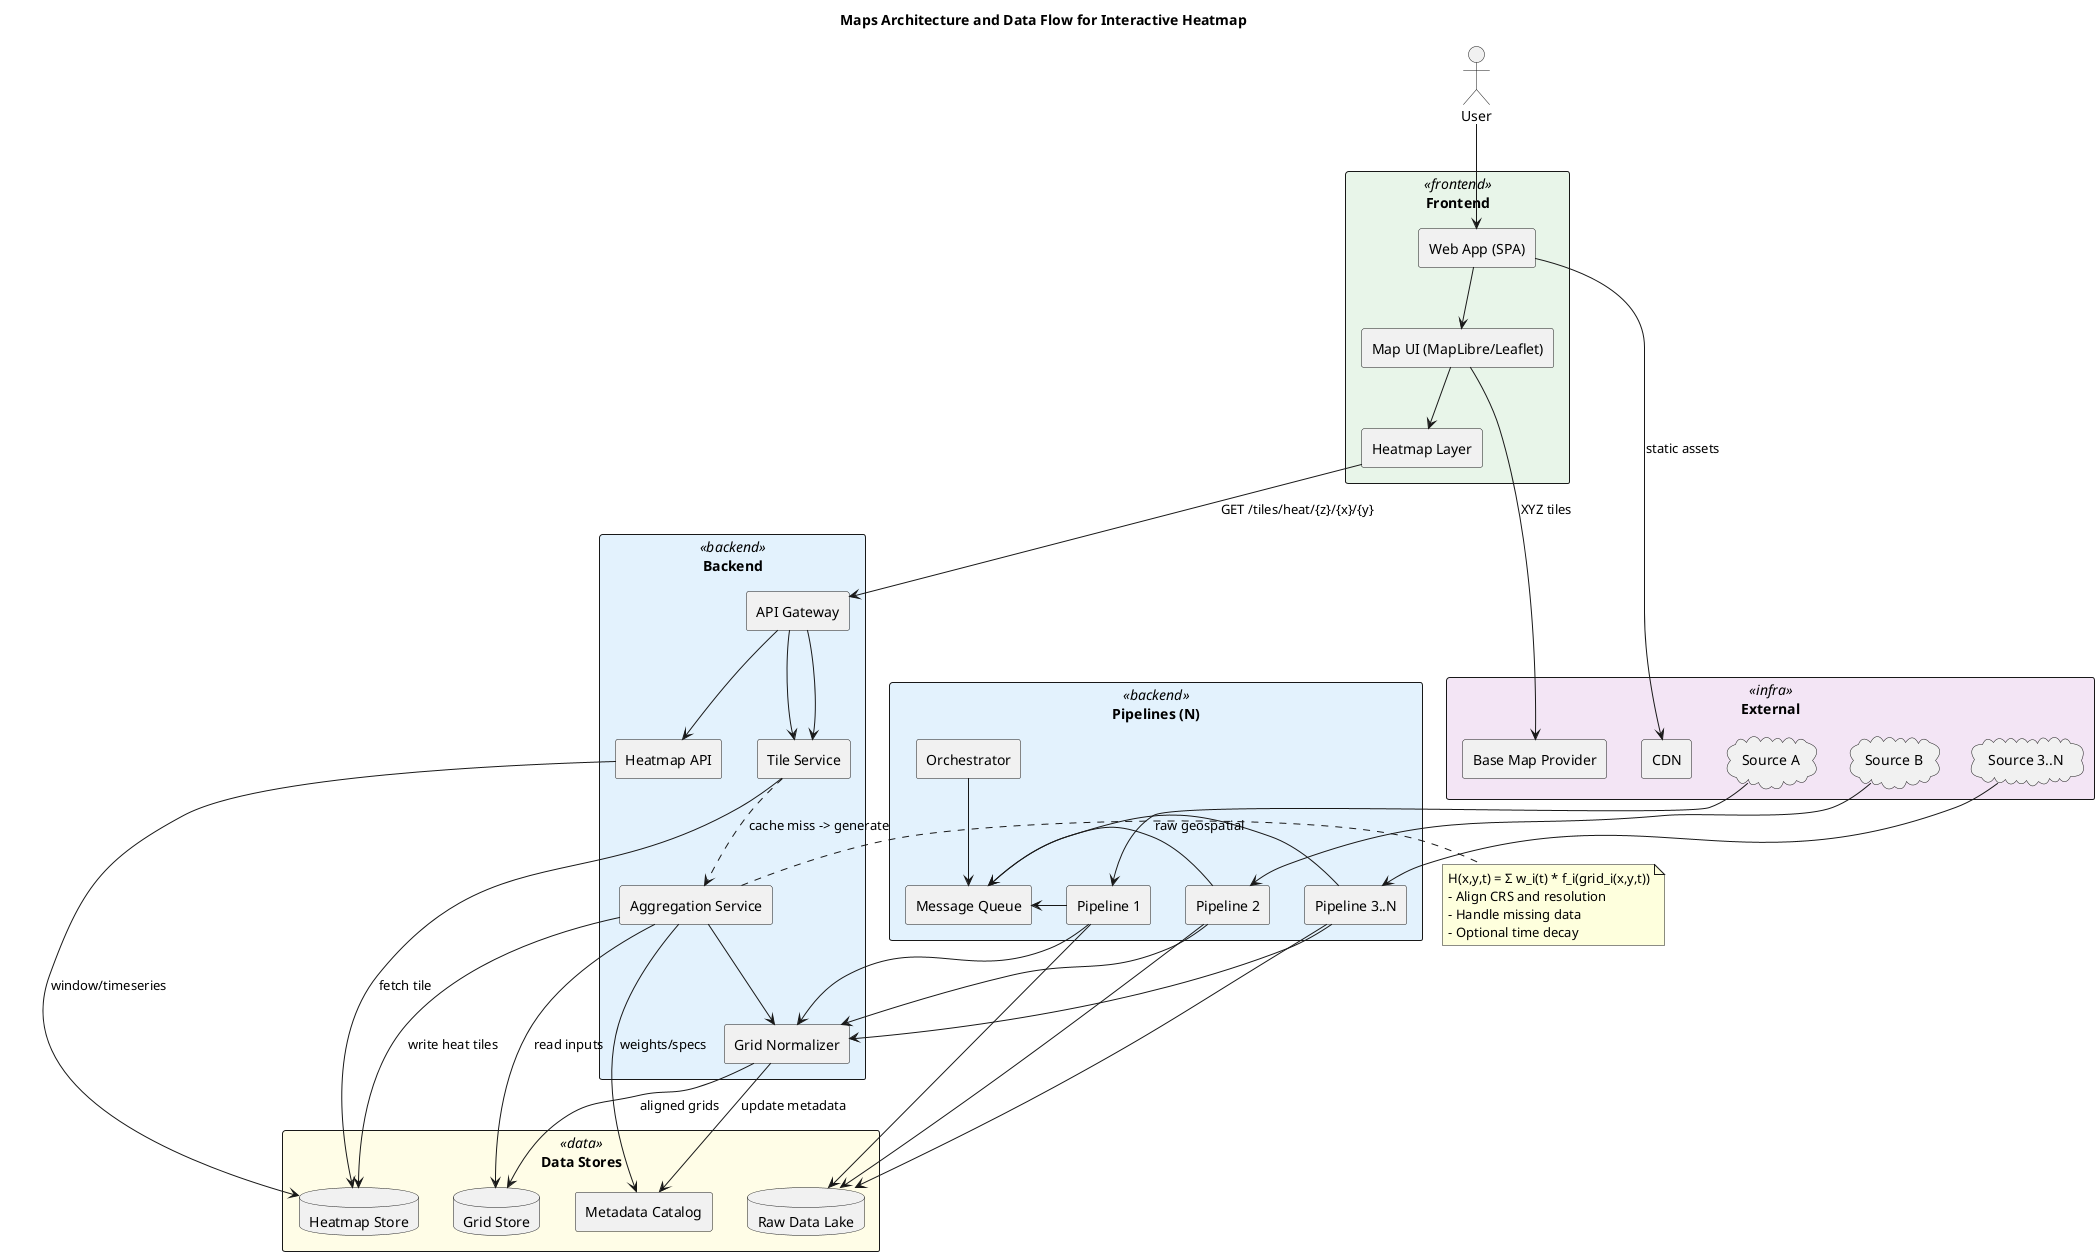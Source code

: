 @startuml
title Maps Architecture and Data Flow for Interactive Heatmap

' High-level components + data flow appropriate for "make the maps"
skinparam componentStyle rectangle
skinparam packageStyle rectangle
skinparam rectangle {
  BackgroundColor<<frontend>> #E8F5E9
  BackgroundColor<<backend>> #E3F2FD
  BackgroundColor<<data>> #FFFDE7
  BackgroundColor<<infra>> #F3E5F5
}

actor "User" as user

package "Frontend" <<frontend>> {
  component "Web App (SPA)" as SPA
  component "Map UI (MapLibre/Leaflet)" as Map
  component "Heatmap Layer" as Heat
  SPA --> Map
  Map --> Heat
}

package "Backend" <<backend>> {
  [API Gateway] as APIGW
  [Tile Service] as TileSvc
  [Heatmap API] as HeatAPI
  [Aggregation Service] as AggSvc
  [Grid Normalizer] as GridNorm
  APIGW --> TileSvc
  APIGW --> HeatAPI
  AggSvc --> GridNorm
}

package "Pipelines (N)" <<backend>> {
  [Orchestrator] as Orchestrator
  [Message Queue] as MQ
  [Pipeline 1] as P1
  [Pipeline 2] as P2
  [Pipeline 3..N] as PN
  Orchestrator --> MQ
  MQ <-r- P1
  MQ <-r- P2
  MQ <-r- PN
}

package "Data Stores" <<data>> {
  database "Raw Data Lake" as Raw
  database "Grid Store" as Grid
  database "Heatmap Store" as HeatStore
  [Metadata Catalog] as Meta
}

package "External" <<infra>> {
  cloud "Source A" as SA
  cloud "Source B" as SB
  cloud "Source 3..N" as SN
  [Base Map Provider] as Basemap
  [CDN] as CDN
}

' Frontend requests
user --> SPA
SPA --> CDN : static assets
Map --> Basemap : XYZ tiles
Heat --> APIGW : GET /tiles/heat/{z}/{x}/{y}
APIGW --> TileSvc
TileSvc --> HeatStore : fetch tile
TileSvc ..> AggSvc : cache miss -> generate

' Ingestion
SA --> P1 : raw geospatial
SB --> P2
SN --> PN
P1 --> Raw
P2 --> Raw
PN --> Raw

' Normalization to common grid
P1 --> GridNorm
P2 --> GridNorm
PN --> GridNorm
GridNorm --> Grid : aligned grids
GridNorm --> Meta : update metadata

' Aggregation/weighting
AggSvc --> Grid : read inputs
AggSvc --> Meta : weights/specs
AggSvc --> HeatStore : write heat tiles
HeatAPI --> HeatStore : window/timeseries

note right of AggSvc
  H(x,y,t) = Σ w_i(t) * f_i(grid_i(x,y,t))
  - Align CRS and resolution
  - Handle missing data
  - Optional time decay
end note

@enduml